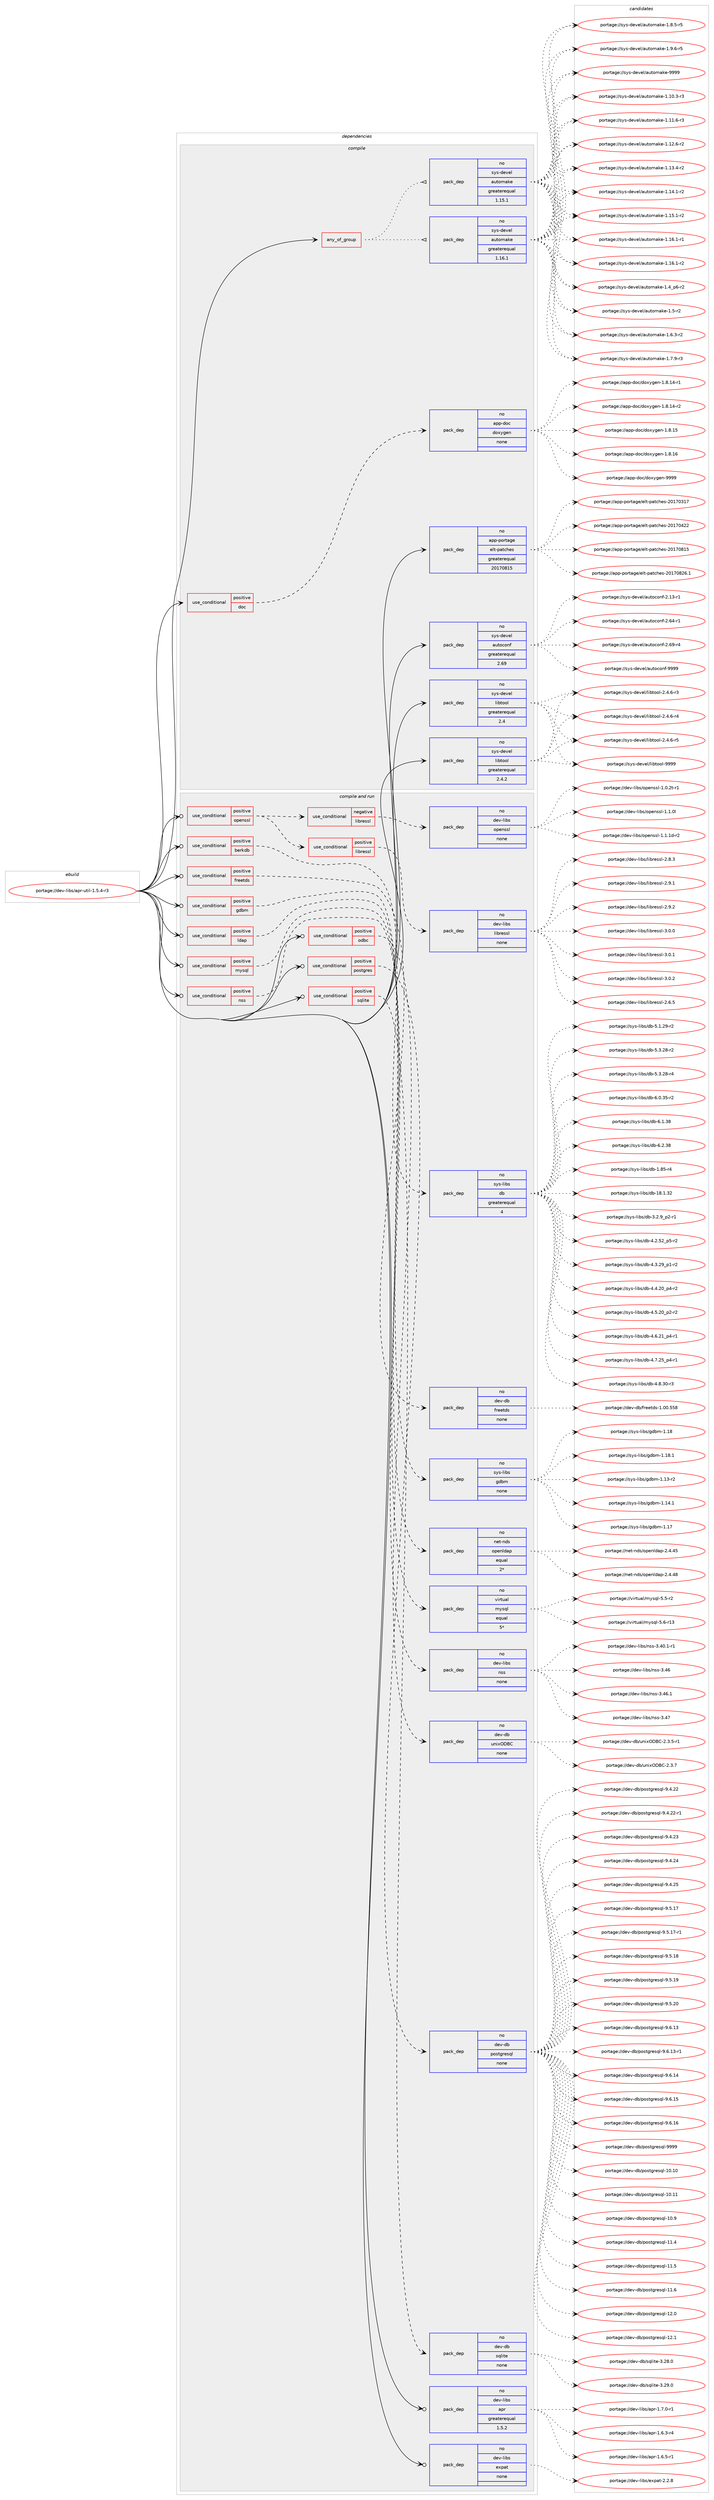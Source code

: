 digraph prolog {

# *************
# Graph options
# *************

newrank=true;
concentrate=true;
compound=true;
graph [rankdir=LR,fontname=Helvetica,fontsize=10,ranksep=1.5];#, ranksep=2.5, nodesep=0.2];
edge  [arrowhead=vee];
node  [fontname=Helvetica,fontsize=10];

# **********
# The ebuild
# **********

subgraph cluster_leftcol {
color=gray;
rank=same;
label=<<i>ebuild</i>>;
id [label="portage://dev-libs/apr-util-1.5.4-r3", color=red, width=4, href="../dev-libs/apr-util-1.5.4-r3.svg"];
}

# ****************
# The dependencies
# ****************

subgraph cluster_midcol {
color=gray;
label=<<i>dependencies</i>>;
subgraph cluster_compile {
fillcolor="#eeeeee";
style=filled;
label=<<i>compile</i>>;
subgraph any2836 {
dependency97731 [label=<<TABLE BORDER="0" CELLBORDER="1" CELLSPACING="0" CELLPADDING="4"><TR><TD CELLPADDING="10">any_of_group</TD></TR></TABLE>>, shape=none, color=red];subgraph pack74464 {
dependency97732 [label=<<TABLE BORDER="0" CELLBORDER="1" CELLSPACING="0" CELLPADDING="4" WIDTH="220"><TR><TD ROWSPAN="6" CELLPADDING="30">pack_dep</TD></TR><TR><TD WIDTH="110">no</TD></TR><TR><TD>sys-devel</TD></TR><TR><TD>automake</TD></TR><TR><TD>greaterequal</TD></TR><TR><TD>1.16.1</TD></TR></TABLE>>, shape=none, color=blue];
}
dependency97731:e -> dependency97732:w [weight=20,style="dotted",arrowhead="oinv"];
subgraph pack74465 {
dependency97733 [label=<<TABLE BORDER="0" CELLBORDER="1" CELLSPACING="0" CELLPADDING="4" WIDTH="220"><TR><TD ROWSPAN="6" CELLPADDING="30">pack_dep</TD></TR><TR><TD WIDTH="110">no</TD></TR><TR><TD>sys-devel</TD></TR><TR><TD>automake</TD></TR><TR><TD>greaterequal</TD></TR><TR><TD>1.15.1</TD></TR></TABLE>>, shape=none, color=blue];
}
dependency97731:e -> dependency97733:w [weight=20,style="dotted",arrowhead="oinv"];
}
id:e -> dependency97731:w [weight=20,style="solid",arrowhead="vee"];
subgraph cond20372 {
dependency97734 [label=<<TABLE BORDER="0" CELLBORDER="1" CELLSPACING="0" CELLPADDING="4"><TR><TD ROWSPAN="3" CELLPADDING="10">use_conditional</TD></TR><TR><TD>positive</TD></TR><TR><TD>doc</TD></TR></TABLE>>, shape=none, color=red];
subgraph pack74466 {
dependency97735 [label=<<TABLE BORDER="0" CELLBORDER="1" CELLSPACING="0" CELLPADDING="4" WIDTH="220"><TR><TD ROWSPAN="6" CELLPADDING="30">pack_dep</TD></TR><TR><TD WIDTH="110">no</TD></TR><TR><TD>app-doc</TD></TR><TR><TD>doxygen</TD></TR><TR><TD>none</TD></TR><TR><TD></TD></TR></TABLE>>, shape=none, color=blue];
}
dependency97734:e -> dependency97735:w [weight=20,style="dashed",arrowhead="vee"];
}
id:e -> dependency97734:w [weight=20,style="solid",arrowhead="vee"];
subgraph pack74467 {
dependency97736 [label=<<TABLE BORDER="0" CELLBORDER="1" CELLSPACING="0" CELLPADDING="4" WIDTH="220"><TR><TD ROWSPAN="6" CELLPADDING="30">pack_dep</TD></TR><TR><TD WIDTH="110">no</TD></TR><TR><TD>app-portage</TD></TR><TR><TD>elt-patches</TD></TR><TR><TD>greaterequal</TD></TR><TR><TD>20170815</TD></TR></TABLE>>, shape=none, color=blue];
}
id:e -> dependency97736:w [weight=20,style="solid",arrowhead="vee"];
subgraph pack74468 {
dependency97737 [label=<<TABLE BORDER="0" CELLBORDER="1" CELLSPACING="0" CELLPADDING="4" WIDTH="220"><TR><TD ROWSPAN="6" CELLPADDING="30">pack_dep</TD></TR><TR><TD WIDTH="110">no</TD></TR><TR><TD>sys-devel</TD></TR><TR><TD>autoconf</TD></TR><TR><TD>greaterequal</TD></TR><TR><TD>2.69</TD></TR></TABLE>>, shape=none, color=blue];
}
id:e -> dependency97737:w [weight=20,style="solid",arrowhead="vee"];
subgraph pack74469 {
dependency97738 [label=<<TABLE BORDER="0" CELLBORDER="1" CELLSPACING="0" CELLPADDING="4" WIDTH="220"><TR><TD ROWSPAN="6" CELLPADDING="30">pack_dep</TD></TR><TR><TD WIDTH="110">no</TD></TR><TR><TD>sys-devel</TD></TR><TR><TD>libtool</TD></TR><TR><TD>greaterequal</TD></TR><TR><TD>2.4</TD></TR></TABLE>>, shape=none, color=blue];
}
id:e -> dependency97738:w [weight=20,style="solid",arrowhead="vee"];
subgraph pack74470 {
dependency97739 [label=<<TABLE BORDER="0" CELLBORDER="1" CELLSPACING="0" CELLPADDING="4" WIDTH="220"><TR><TD ROWSPAN="6" CELLPADDING="30">pack_dep</TD></TR><TR><TD WIDTH="110">no</TD></TR><TR><TD>sys-devel</TD></TR><TR><TD>libtool</TD></TR><TR><TD>greaterequal</TD></TR><TR><TD>2.4.2</TD></TR></TABLE>>, shape=none, color=blue];
}
id:e -> dependency97739:w [weight=20,style="solid",arrowhead="vee"];
}
subgraph cluster_compileandrun {
fillcolor="#eeeeee";
style=filled;
label=<<i>compile and run</i>>;
subgraph cond20373 {
dependency97740 [label=<<TABLE BORDER="0" CELLBORDER="1" CELLSPACING="0" CELLPADDING="4"><TR><TD ROWSPAN="3" CELLPADDING="10">use_conditional</TD></TR><TR><TD>positive</TD></TR><TR><TD>berkdb</TD></TR></TABLE>>, shape=none, color=red];
subgraph pack74471 {
dependency97741 [label=<<TABLE BORDER="0" CELLBORDER="1" CELLSPACING="0" CELLPADDING="4" WIDTH="220"><TR><TD ROWSPAN="6" CELLPADDING="30">pack_dep</TD></TR><TR><TD WIDTH="110">no</TD></TR><TR><TD>sys-libs</TD></TR><TR><TD>db</TD></TR><TR><TD>greaterequal</TD></TR><TR><TD>4</TD></TR></TABLE>>, shape=none, color=blue];
}
dependency97740:e -> dependency97741:w [weight=20,style="dashed",arrowhead="vee"];
}
id:e -> dependency97740:w [weight=20,style="solid",arrowhead="odotvee"];
subgraph cond20374 {
dependency97742 [label=<<TABLE BORDER="0" CELLBORDER="1" CELLSPACING="0" CELLPADDING="4"><TR><TD ROWSPAN="3" CELLPADDING="10">use_conditional</TD></TR><TR><TD>positive</TD></TR><TR><TD>freetds</TD></TR></TABLE>>, shape=none, color=red];
subgraph pack74472 {
dependency97743 [label=<<TABLE BORDER="0" CELLBORDER="1" CELLSPACING="0" CELLPADDING="4" WIDTH="220"><TR><TD ROWSPAN="6" CELLPADDING="30">pack_dep</TD></TR><TR><TD WIDTH="110">no</TD></TR><TR><TD>dev-db</TD></TR><TR><TD>freetds</TD></TR><TR><TD>none</TD></TR><TR><TD></TD></TR></TABLE>>, shape=none, color=blue];
}
dependency97742:e -> dependency97743:w [weight=20,style="dashed",arrowhead="vee"];
}
id:e -> dependency97742:w [weight=20,style="solid",arrowhead="odotvee"];
subgraph cond20375 {
dependency97744 [label=<<TABLE BORDER="0" CELLBORDER="1" CELLSPACING="0" CELLPADDING="4"><TR><TD ROWSPAN="3" CELLPADDING="10">use_conditional</TD></TR><TR><TD>positive</TD></TR><TR><TD>gdbm</TD></TR></TABLE>>, shape=none, color=red];
subgraph pack74473 {
dependency97745 [label=<<TABLE BORDER="0" CELLBORDER="1" CELLSPACING="0" CELLPADDING="4" WIDTH="220"><TR><TD ROWSPAN="6" CELLPADDING="30">pack_dep</TD></TR><TR><TD WIDTH="110">no</TD></TR><TR><TD>sys-libs</TD></TR><TR><TD>gdbm</TD></TR><TR><TD>none</TD></TR><TR><TD></TD></TR></TABLE>>, shape=none, color=blue];
}
dependency97744:e -> dependency97745:w [weight=20,style="dashed",arrowhead="vee"];
}
id:e -> dependency97744:w [weight=20,style="solid",arrowhead="odotvee"];
subgraph cond20376 {
dependency97746 [label=<<TABLE BORDER="0" CELLBORDER="1" CELLSPACING="0" CELLPADDING="4"><TR><TD ROWSPAN="3" CELLPADDING="10">use_conditional</TD></TR><TR><TD>positive</TD></TR><TR><TD>ldap</TD></TR></TABLE>>, shape=none, color=red];
subgraph pack74474 {
dependency97747 [label=<<TABLE BORDER="0" CELLBORDER="1" CELLSPACING="0" CELLPADDING="4" WIDTH="220"><TR><TD ROWSPAN="6" CELLPADDING="30">pack_dep</TD></TR><TR><TD WIDTH="110">no</TD></TR><TR><TD>net-nds</TD></TR><TR><TD>openldap</TD></TR><TR><TD>equal</TD></TR><TR><TD>2*</TD></TR></TABLE>>, shape=none, color=blue];
}
dependency97746:e -> dependency97747:w [weight=20,style="dashed",arrowhead="vee"];
}
id:e -> dependency97746:w [weight=20,style="solid",arrowhead="odotvee"];
subgraph cond20377 {
dependency97748 [label=<<TABLE BORDER="0" CELLBORDER="1" CELLSPACING="0" CELLPADDING="4"><TR><TD ROWSPAN="3" CELLPADDING="10">use_conditional</TD></TR><TR><TD>positive</TD></TR><TR><TD>mysql</TD></TR></TABLE>>, shape=none, color=red];
subgraph pack74475 {
dependency97749 [label=<<TABLE BORDER="0" CELLBORDER="1" CELLSPACING="0" CELLPADDING="4" WIDTH="220"><TR><TD ROWSPAN="6" CELLPADDING="30">pack_dep</TD></TR><TR><TD WIDTH="110">no</TD></TR><TR><TD>virtual</TD></TR><TR><TD>mysql</TD></TR><TR><TD>equal</TD></TR><TR><TD>5*</TD></TR></TABLE>>, shape=none, color=blue];
}
dependency97748:e -> dependency97749:w [weight=20,style="dashed",arrowhead="vee"];
}
id:e -> dependency97748:w [weight=20,style="solid",arrowhead="odotvee"];
subgraph cond20378 {
dependency97750 [label=<<TABLE BORDER="0" CELLBORDER="1" CELLSPACING="0" CELLPADDING="4"><TR><TD ROWSPAN="3" CELLPADDING="10">use_conditional</TD></TR><TR><TD>positive</TD></TR><TR><TD>nss</TD></TR></TABLE>>, shape=none, color=red];
subgraph pack74476 {
dependency97751 [label=<<TABLE BORDER="0" CELLBORDER="1" CELLSPACING="0" CELLPADDING="4" WIDTH="220"><TR><TD ROWSPAN="6" CELLPADDING="30">pack_dep</TD></TR><TR><TD WIDTH="110">no</TD></TR><TR><TD>dev-libs</TD></TR><TR><TD>nss</TD></TR><TR><TD>none</TD></TR><TR><TD></TD></TR></TABLE>>, shape=none, color=blue];
}
dependency97750:e -> dependency97751:w [weight=20,style="dashed",arrowhead="vee"];
}
id:e -> dependency97750:w [weight=20,style="solid",arrowhead="odotvee"];
subgraph cond20379 {
dependency97752 [label=<<TABLE BORDER="0" CELLBORDER="1" CELLSPACING="0" CELLPADDING="4"><TR><TD ROWSPAN="3" CELLPADDING="10">use_conditional</TD></TR><TR><TD>positive</TD></TR><TR><TD>odbc</TD></TR></TABLE>>, shape=none, color=red];
subgraph pack74477 {
dependency97753 [label=<<TABLE BORDER="0" CELLBORDER="1" CELLSPACING="0" CELLPADDING="4" WIDTH="220"><TR><TD ROWSPAN="6" CELLPADDING="30">pack_dep</TD></TR><TR><TD WIDTH="110">no</TD></TR><TR><TD>dev-db</TD></TR><TR><TD>unixODBC</TD></TR><TR><TD>none</TD></TR><TR><TD></TD></TR></TABLE>>, shape=none, color=blue];
}
dependency97752:e -> dependency97753:w [weight=20,style="dashed",arrowhead="vee"];
}
id:e -> dependency97752:w [weight=20,style="solid",arrowhead="odotvee"];
subgraph cond20380 {
dependency97754 [label=<<TABLE BORDER="0" CELLBORDER="1" CELLSPACING="0" CELLPADDING="4"><TR><TD ROWSPAN="3" CELLPADDING="10">use_conditional</TD></TR><TR><TD>positive</TD></TR><TR><TD>openssl</TD></TR></TABLE>>, shape=none, color=red];
subgraph cond20381 {
dependency97755 [label=<<TABLE BORDER="0" CELLBORDER="1" CELLSPACING="0" CELLPADDING="4"><TR><TD ROWSPAN="3" CELLPADDING="10">use_conditional</TD></TR><TR><TD>negative</TD></TR><TR><TD>libressl</TD></TR></TABLE>>, shape=none, color=red];
subgraph pack74478 {
dependency97756 [label=<<TABLE BORDER="0" CELLBORDER="1" CELLSPACING="0" CELLPADDING="4" WIDTH="220"><TR><TD ROWSPAN="6" CELLPADDING="30">pack_dep</TD></TR><TR><TD WIDTH="110">no</TD></TR><TR><TD>dev-libs</TD></TR><TR><TD>openssl</TD></TR><TR><TD>none</TD></TR><TR><TD></TD></TR></TABLE>>, shape=none, color=blue];
}
dependency97755:e -> dependency97756:w [weight=20,style="dashed",arrowhead="vee"];
}
dependency97754:e -> dependency97755:w [weight=20,style="dashed",arrowhead="vee"];
subgraph cond20382 {
dependency97757 [label=<<TABLE BORDER="0" CELLBORDER="1" CELLSPACING="0" CELLPADDING="4"><TR><TD ROWSPAN="3" CELLPADDING="10">use_conditional</TD></TR><TR><TD>positive</TD></TR><TR><TD>libressl</TD></TR></TABLE>>, shape=none, color=red];
subgraph pack74479 {
dependency97758 [label=<<TABLE BORDER="0" CELLBORDER="1" CELLSPACING="0" CELLPADDING="4" WIDTH="220"><TR><TD ROWSPAN="6" CELLPADDING="30">pack_dep</TD></TR><TR><TD WIDTH="110">no</TD></TR><TR><TD>dev-libs</TD></TR><TR><TD>libressl</TD></TR><TR><TD>none</TD></TR><TR><TD></TD></TR></TABLE>>, shape=none, color=blue];
}
dependency97757:e -> dependency97758:w [weight=20,style="dashed",arrowhead="vee"];
}
dependency97754:e -> dependency97757:w [weight=20,style="dashed",arrowhead="vee"];
}
id:e -> dependency97754:w [weight=20,style="solid",arrowhead="odotvee"];
subgraph cond20383 {
dependency97759 [label=<<TABLE BORDER="0" CELLBORDER="1" CELLSPACING="0" CELLPADDING="4"><TR><TD ROWSPAN="3" CELLPADDING="10">use_conditional</TD></TR><TR><TD>positive</TD></TR><TR><TD>postgres</TD></TR></TABLE>>, shape=none, color=red];
subgraph pack74480 {
dependency97760 [label=<<TABLE BORDER="0" CELLBORDER="1" CELLSPACING="0" CELLPADDING="4" WIDTH="220"><TR><TD ROWSPAN="6" CELLPADDING="30">pack_dep</TD></TR><TR><TD WIDTH="110">no</TD></TR><TR><TD>dev-db</TD></TR><TR><TD>postgresql</TD></TR><TR><TD>none</TD></TR><TR><TD></TD></TR></TABLE>>, shape=none, color=blue];
}
dependency97759:e -> dependency97760:w [weight=20,style="dashed",arrowhead="vee"];
}
id:e -> dependency97759:w [weight=20,style="solid",arrowhead="odotvee"];
subgraph cond20384 {
dependency97761 [label=<<TABLE BORDER="0" CELLBORDER="1" CELLSPACING="0" CELLPADDING="4"><TR><TD ROWSPAN="3" CELLPADDING="10">use_conditional</TD></TR><TR><TD>positive</TD></TR><TR><TD>sqlite</TD></TR></TABLE>>, shape=none, color=red];
subgraph pack74481 {
dependency97762 [label=<<TABLE BORDER="0" CELLBORDER="1" CELLSPACING="0" CELLPADDING="4" WIDTH="220"><TR><TD ROWSPAN="6" CELLPADDING="30">pack_dep</TD></TR><TR><TD WIDTH="110">no</TD></TR><TR><TD>dev-db</TD></TR><TR><TD>sqlite</TD></TR><TR><TD>none</TD></TR><TR><TD></TD></TR></TABLE>>, shape=none, color=blue];
}
dependency97761:e -> dependency97762:w [weight=20,style="dashed",arrowhead="vee"];
}
id:e -> dependency97761:w [weight=20,style="solid",arrowhead="odotvee"];
subgraph pack74482 {
dependency97763 [label=<<TABLE BORDER="0" CELLBORDER="1" CELLSPACING="0" CELLPADDING="4" WIDTH="220"><TR><TD ROWSPAN="6" CELLPADDING="30">pack_dep</TD></TR><TR><TD WIDTH="110">no</TD></TR><TR><TD>dev-libs</TD></TR><TR><TD>apr</TD></TR><TR><TD>greaterequal</TD></TR><TR><TD>1.5.2</TD></TR></TABLE>>, shape=none, color=blue];
}
id:e -> dependency97763:w [weight=20,style="solid",arrowhead="odotvee"];
subgraph pack74483 {
dependency97764 [label=<<TABLE BORDER="0" CELLBORDER="1" CELLSPACING="0" CELLPADDING="4" WIDTH="220"><TR><TD ROWSPAN="6" CELLPADDING="30">pack_dep</TD></TR><TR><TD WIDTH="110">no</TD></TR><TR><TD>dev-libs</TD></TR><TR><TD>expat</TD></TR><TR><TD>none</TD></TR><TR><TD></TD></TR></TABLE>>, shape=none, color=blue];
}
id:e -> dependency97764:w [weight=20,style="solid",arrowhead="odotvee"];
}
subgraph cluster_run {
fillcolor="#eeeeee";
style=filled;
label=<<i>run</i>>;
}
}

# **************
# The candidates
# **************

subgraph cluster_choices {
rank=same;
color=gray;
label=<<i>candidates</i>>;

subgraph choice74464 {
color=black;
nodesep=1;
choiceportage11512111545100101118101108479711711611110997107101454946494846514511451 [label="portage://sys-devel/automake-1.10.3-r3", color=red, width=4,href="../sys-devel/automake-1.10.3-r3.svg"];
choiceportage11512111545100101118101108479711711611110997107101454946494946544511451 [label="portage://sys-devel/automake-1.11.6-r3", color=red, width=4,href="../sys-devel/automake-1.11.6-r3.svg"];
choiceportage11512111545100101118101108479711711611110997107101454946495046544511450 [label="portage://sys-devel/automake-1.12.6-r2", color=red, width=4,href="../sys-devel/automake-1.12.6-r2.svg"];
choiceportage11512111545100101118101108479711711611110997107101454946495146524511450 [label="portage://sys-devel/automake-1.13.4-r2", color=red, width=4,href="../sys-devel/automake-1.13.4-r2.svg"];
choiceportage11512111545100101118101108479711711611110997107101454946495246494511450 [label="portage://sys-devel/automake-1.14.1-r2", color=red, width=4,href="../sys-devel/automake-1.14.1-r2.svg"];
choiceportage11512111545100101118101108479711711611110997107101454946495346494511450 [label="portage://sys-devel/automake-1.15.1-r2", color=red, width=4,href="../sys-devel/automake-1.15.1-r2.svg"];
choiceportage11512111545100101118101108479711711611110997107101454946495446494511449 [label="portage://sys-devel/automake-1.16.1-r1", color=red, width=4,href="../sys-devel/automake-1.16.1-r1.svg"];
choiceportage11512111545100101118101108479711711611110997107101454946495446494511450 [label="portage://sys-devel/automake-1.16.1-r2", color=red, width=4,href="../sys-devel/automake-1.16.1-r2.svg"];
choiceportage115121115451001011181011084797117116111109971071014549465295112544511450 [label="portage://sys-devel/automake-1.4_p6-r2", color=red, width=4,href="../sys-devel/automake-1.4_p6-r2.svg"];
choiceportage11512111545100101118101108479711711611110997107101454946534511450 [label="portage://sys-devel/automake-1.5-r2", color=red, width=4,href="../sys-devel/automake-1.5-r2.svg"];
choiceportage115121115451001011181011084797117116111109971071014549465446514511450 [label="portage://sys-devel/automake-1.6.3-r2", color=red, width=4,href="../sys-devel/automake-1.6.3-r2.svg"];
choiceportage115121115451001011181011084797117116111109971071014549465546574511451 [label="portage://sys-devel/automake-1.7.9-r3", color=red, width=4,href="../sys-devel/automake-1.7.9-r3.svg"];
choiceportage115121115451001011181011084797117116111109971071014549465646534511453 [label="portage://sys-devel/automake-1.8.5-r5", color=red, width=4,href="../sys-devel/automake-1.8.5-r5.svg"];
choiceportage115121115451001011181011084797117116111109971071014549465746544511453 [label="portage://sys-devel/automake-1.9.6-r5", color=red, width=4,href="../sys-devel/automake-1.9.6-r5.svg"];
choiceportage115121115451001011181011084797117116111109971071014557575757 [label="portage://sys-devel/automake-9999", color=red, width=4,href="../sys-devel/automake-9999.svg"];
dependency97732:e -> choiceportage11512111545100101118101108479711711611110997107101454946494846514511451:w [style=dotted,weight="100"];
dependency97732:e -> choiceportage11512111545100101118101108479711711611110997107101454946494946544511451:w [style=dotted,weight="100"];
dependency97732:e -> choiceportage11512111545100101118101108479711711611110997107101454946495046544511450:w [style=dotted,weight="100"];
dependency97732:e -> choiceportage11512111545100101118101108479711711611110997107101454946495146524511450:w [style=dotted,weight="100"];
dependency97732:e -> choiceportage11512111545100101118101108479711711611110997107101454946495246494511450:w [style=dotted,weight="100"];
dependency97732:e -> choiceportage11512111545100101118101108479711711611110997107101454946495346494511450:w [style=dotted,weight="100"];
dependency97732:e -> choiceportage11512111545100101118101108479711711611110997107101454946495446494511449:w [style=dotted,weight="100"];
dependency97732:e -> choiceportage11512111545100101118101108479711711611110997107101454946495446494511450:w [style=dotted,weight="100"];
dependency97732:e -> choiceportage115121115451001011181011084797117116111109971071014549465295112544511450:w [style=dotted,weight="100"];
dependency97732:e -> choiceportage11512111545100101118101108479711711611110997107101454946534511450:w [style=dotted,weight="100"];
dependency97732:e -> choiceportage115121115451001011181011084797117116111109971071014549465446514511450:w [style=dotted,weight="100"];
dependency97732:e -> choiceportage115121115451001011181011084797117116111109971071014549465546574511451:w [style=dotted,weight="100"];
dependency97732:e -> choiceportage115121115451001011181011084797117116111109971071014549465646534511453:w [style=dotted,weight="100"];
dependency97732:e -> choiceportage115121115451001011181011084797117116111109971071014549465746544511453:w [style=dotted,weight="100"];
dependency97732:e -> choiceportage115121115451001011181011084797117116111109971071014557575757:w [style=dotted,weight="100"];
}
subgraph choice74465 {
color=black;
nodesep=1;
choiceportage11512111545100101118101108479711711611110997107101454946494846514511451 [label="portage://sys-devel/automake-1.10.3-r3", color=red, width=4,href="../sys-devel/automake-1.10.3-r3.svg"];
choiceportage11512111545100101118101108479711711611110997107101454946494946544511451 [label="portage://sys-devel/automake-1.11.6-r3", color=red, width=4,href="../sys-devel/automake-1.11.6-r3.svg"];
choiceportage11512111545100101118101108479711711611110997107101454946495046544511450 [label="portage://sys-devel/automake-1.12.6-r2", color=red, width=4,href="../sys-devel/automake-1.12.6-r2.svg"];
choiceportage11512111545100101118101108479711711611110997107101454946495146524511450 [label="portage://sys-devel/automake-1.13.4-r2", color=red, width=4,href="../sys-devel/automake-1.13.4-r2.svg"];
choiceportage11512111545100101118101108479711711611110997107101454946495246494511450 [label="portage://sys-devel/automake-1.14.1-r2", color=red, width=4,href="../sys-devel/automake-1.14.1-r2.svg"];
choiceportage11512111545100101118101108479711711611110997107101454946495346494511450 [label="portage://sys-devel/automake-1.15.1-r2", color=red, width=4,href="../sys-devel/automake-1.15.1-r2.svg"];
choiceportage11512111545100101118101108479711711611110997107101454946495446494511449 [label="portage://sys-devel/automake-1.16.1-r1", color=red, width=4,href="../sys-devel/automake-1.16.1-r1.svg"];
choiceportage11512111545100101118101108479711711611110997107101454946495446494511450 [label="portage://sys-devel/automake-1.16.1-r2", color=red, width=4,href="../sys-devel/automake-1.16.1-r2.svg"];
choiceportage115121115451001011181011084797117116111109971071014549465295112544511450 [label="portage://sys-devel/automake-1.4_p6-r2", color=red, width=4,href="../sys-devel/automake-1.4_p6-r2.svg"];
choiceportage11512111545100101118101108479711711611110997107101454946534511450 [label="portage://sys-devel/automake-1.5-r2", color=red, width=4,href="../sys-devel/automake-1.5-r2.svg"];
choiceportage115121115451001011181011084797117116111109971071014549465446514511450 [label="portage://sys-devel/automake-1.6.3-r2", color=red, width=4,href="../sys-devel/automake-1.6.3-r2.svg"];
choiceportage115121115451001011181011084797117116111109971071014549465546574511451 [label="portage://sys-devel/automake-1.7.9-r3", color=red, width=4,href="../sys-devel/automake-1.7.9-r3.svg"];
choiceportage115121115451001011181011084797117116111109971071014549465646534511453 [label="portage://sys-devel/automake-1.8.5-r5", color=red, width=4,href="../sys-devel/automake-1.8.5-r5.svg"];
choiceportage115121115451001011181011084797117116111109971071014549465746544511453 [label="portage://sys-devel/automake-1.9.6-r5", color=red, width=4,href="../sys-devel/automake-1.9.6-r5.svg"];
choiceportage115121115451001011181011084797117116111109971071014557575757 [label="portage://sys-devel/automake-9999", color=red, width=4,href="../sys-devel/automake-9999.svg"];
dependency97733:e -> choiceportage11512111545100101118101108479711711611110997107101454946494846514511451:w [style=dotted,weight="100"];
dependency97733:e -> choiceportage11512111545100101118101108479711711611110997107101454946494946544511451:w [style=dotted,weight="100"];
dependency97733:e -> choiceportage11512111545100101118101108479711711611110997107101454946495046544511450:w [style=dotted,weight="100"];
dependency97733:e -> choiceportage11512111545100101118101108479711711611110997107101454946495146524511450:w [style=dotted,weight="100"];
dependency97733:e -> choiceportage11512111545100101118101108479711711611110997107101454946495246494511450:w [style=dotted,weight="100"];
dependency97733:e -> choiceportage11512111545100101118101108479711711611110997107101454946495346494511450:w [style=dotted,weight="100"];
dependency97733:e -> choiceportage11512111545100101118101108479711711611110997107101454946495446494511449:w [style=dotted,weight="100"];
dependency97733:e -> choiceportage11512111545100101118101108479711711611110997107101454946495446494511450:w [style=dotted,weight="100"];
dependency97733:e -> choiceportage115121115451001011181011084797117116111109971071014549465295112544511450:w [style=dotted,weight="100"];
dependency97733:e -> choiceportage11512111545100101118101108479711711611110997107101454946534511450:w [style=dotted,weight="100"];
dependency97733:e -> choiceportage115121115451001011181011084797117116111109971071014549465446514511450:w [style=dotted,weight="100"];
dependency97733:e -> choiceportage115121115451001011181011084797117116111109971071014549465546574511451:w [style=dotted,weight="100"];
dependency97733:e -> choiceportage115121115451001011181011084797117116111109971071014549465646534511453:w [style=dotted,weight="100"];
dependency97733:e -> choiceportage115121115451001011181011084797117116111109971071014549465746544511453:w [style=dotted,weight="100"];
dependency97733:e -> choiceportage115121115451001011181011084797117116111109971071014557575757:w [style=dotted,weight="100"];
}
subgraph choice74466 {
color=black;
nodesep=1;
choiceportage97112112451001119947100111120121103101110454946564649524511449 [label="portage://app-doc/doxygen-1.8.14-r1", color=red, width=4,href="../app-doc/doxygen-1.8.14-r1.svg"];
choiceportage97112112451001119947100111120121103101110454946564649524511450 [label="portage://app-doc/doxygen-1.8.14-r2", color=red, width=4,href="../app-doc/doxygen-1.8.14-r2.svg"];
choiceportage9711211245100111994710011112012110310111045494656464953 [label="portage://app-doc/doxygen-1.8.15", color=red, width=4,href="../app-doc/doxygen-1.8.15.svg"];
choiceportage9711211245100111994710011112012110310111045494656464954 [label="portage://app-doc/doxygen-1.8.16", color=red, width=4,href="../app-doc/doxygen-1.8.16.svg"];
choiceportage971121124510011199471001111201211031011104557575757 [label="portage://app-doc/doxygen-9999", color=red, width=4,href="../app-doc/doxygen-9999.svg"];
dependency97735:e -> choiceportage97112112451001119947100111120121103101110454946564649524511449:w [style=dotted,weight="100"];
dependency97735:e -> choiceportage97112112451001119947100111120121103101110454946564649524511450:w [style=dotted,weight="100"];
dependency97735:e -> choiceportage9711211245100111994710011112012110310111045494656464953:w [style=dotted,weight="100"];
dependency97735:e -> choiceportage9711211245100111994710011112012110310111045494656464954:w [style=dotted,weight="100"];
dependency97735:e -> choiceportage971121124510011199471001111201211031011104557575757:w [style=dotted,weight="100"];
}
subgraph choice74467 {
color=black;
nodesep=1;
choiceportage97112112451121111141169710310147101108116451129711699104101115455048495548514955 [label="portage://app-portage/elt-patches-20170317", color=red, width=4,href="../app-portage/elt-patches-20170317.svg"];
choiceportage97112112451121111141169710310147101108116451129711699104101115455048495548525050 [label="portage://app-portage/elt-patches-20170422", color=red, width=4,href="../app-portage/elt-patches-20170422.svg"];
choiceportage97112112451121111141169710310147101108116451129711699104101115455048495548564953 [label="portage://app-portage/elt-patches-20170815", color=red, width=4,href="../app-portage/elt-patches-20170815.svg"];
choiceportage971121124511211111411697103101471011081164511297116991041011154550484955485650544649 [label="portage://app-portage/elt-patches-20170826.1", color=red, width=4,href="../app-portage/elt-patches-20170826.1.svg"];
dependency97736:e -> choiceportage97112112451121111141169710310147101108116451129711699104101115455048495548514955:w [style=dotted,weight="100"];
dependency97736:e -> choiceportage97112112451121111141169710310147101108116451129711699104101115455048495548525050:w [style=dotted,weight="100"];
dependency97736:e -> choiceportage97112112451121111141169710310147101108116451129711699104101115455048495548564953:w [style=dotted,weight="100"];
dependency97736:e -> choiceportage971121124511211111411697103101471011081164511297116991041011154550484955485650544649:w [style=dotted,weight="100"];
}
subgraph choice74468 {
color=black;
nodesep=1;
choiceportage1151211154510010111810110847971171161119911111010245504649514511449 [label="portage://sys-devel/autoconf-2.13-r1", color=red, width=4,href="../sys-devel/autoconf-2.13-r1.svg"];
choiceportage1151211154510010111810110847971171161119911111010245504654524511449 [label="portage://sys-devel/autoconf-2.64-r1", color=red, width=4,href="../sys-devel/autoconf-2.64-r1.svg"];
choiceportage1151211154510010111810110847971171161119911111010245504654574511452 [label="portage://sys-devel/autoconf-2.69-r4", color=red, width=4,href="../sys-devel/autoconf-2.69-r4.svg"];
choiceportage115121115451001011181011084797117116111991111101024557575757 [label="portage://sys-devel/autoconf-9999", color=red, width=4,href="../sys-devel/autoconf-9999.svg"];
dependency97737:e -> choiceportage1151211154510010111810110847971171161119911111010245504649514511449:w [style=dotted,weight="100"];
dependency97737:e -> choiceportage1151211154510010111810110847971171161119911111010245504654524511449:w [style=dotted,weight="100"];
dependency97737:e -> choiceportage1151211154510010111810110847971171161119911111010245504654574511452:w [style=dotted,weight="100"];
dependency97737:e -> choiceportage115121115451001011181011084797117116111991111101024557575757:w [style=dotted,weight="100"];
}
subgraph choice74469 {
color=black;
nodesep=1;
choiceportage1151211154510010111810110847108105981161111111084550465246544511451 [label="portage://sys-devel/libtool-2.4.6-r3", color=red, width=4,href="../sys-devel/libtool-2.4.6-r3.svg"];
choiceportage1151211154510010111810110847108105981161111111084550465246544511452 [label="portage://sys-devel/libtool-2.4.6-r4", color=red, width=4,href="../sys-devel/libtool-2.4.6-r4.svg"];
choiceportage1151211154510010111810110847108105981161111111084550465246544511453 [label="portage://sys-devel/libtool-2.4.6-r5", color=red, width=4,href="../sys-devel/libtool-2.4.6-r5.svg"];
choiceportage1151211154510010111810110847108105981161111111084557575757 [label="portage://sys-devel/libtool-9999", color=red, width=4,href="../sys-devel/libtool-9999.svg"];
dependency97738:e -> choiceportage1151211154510010111810110847108105981161111111084550465246544511451:w [style=dotted,weight="100"];
dependency97738:e -> choiceportage1151211154510010111810110847108105981161111111084550465246544511452:w [style=dotted,weight="100"];
dependency97738:e -> choiceportage1151211154510010111810110847108105981161111111084550465246544511453:w [style=dotted,weight="100"];
dependency97738:e -> choiceportage1151211154510010111810110847108105981161111111084557575757:w [style=dotted,weight="100"];
}
subgraph choice74470 {
color=black;
nodesep=1;
choiceportage1151211154510010111810110847108105981161111111084550465246544511451 [label="portage://sys-devel/libtool-2.4.6-r3", color=red, width=4,href="../sys-devel/libtool-2.4.6-r3.svg"];
choiceportage1151211154510010111810110847108105981161111111084550465246544511452 [label="portage://sys-devel/libtool-2.4.6-r4", color=red, width=4,href="../sys-devel/libtool-2.4.6-r4.svg"];
choiceportage1151211154510010111810110847108105981161111111084550465246544511453 [label="portage://sys-devel/libtool-2.4.6-r5", color=red, width=4,href="../sys-devel/libtool-2.4.6-r5.svg"];
choiceportage1151211154510010111810110847108105981161111111084557575757 [label="portage://sys-devel/libtool-9999", color=red, width=4,href="../sys-devel/libtool-9999.svg"];
dependency97739:e -> choiceportage1151211154510010111810110847108105981161111111084550465246544511451:w [style=dotted,weight="100"];
dependency97739:e -> choiceportage1151211154510010111810110847108105981161111111084550465246544511452:w [style=dotted,weight="100"];
dependency97739:e -> choiceportage1151211154510010111810110847108105981161111111084550465246544511453:w [style=dotted,weight="100"];
dependency97739:e -> choiceportage1151211154510010111810110847108105981161111111084557575757:w [style=dotted,weight="100"];
}
subgraph choice74471 {
color=black;
nodesep=1;
choiceportage1151211154510810598115471009845494656534511452 [label="portage://sys-libs/db-1.85-r4", color=red, width=4,href="../sys-libs/db-1.85-r4.svg"];
choiceportage115121115451081059811547100984549564649465150 [label="portage://sys-libs/db-18.1.32", color=red, width=4,href="../sys-libs/db-18.1.32.svg"];
choiceportage1151211154510810598115471009845514650465795112504511449 [label="portage://sys-libs/db-3.2.9_p2-r1", color=red, width=4,href="../sys-libs/db-3.2.9_p2-r1.svg"];
choiceportage115121115451081059811547100984552465046535095112534511450 [label="portage://sys-libs/db-4.2.52_p5-r2", color=red, width=4,href="../sys-libs/db-4.2.52_p5-r2.svg"];
choiceportage115121115451081059811547100984552465146505795112494511450 [label="portage://sys-libs/db-4.3.29_p1-r2", color=red, width=4,href="../sys-libs/db-4.3.29_p1-r2.svg"];
choiceportage115121115451081059811547100984552465246504895112524511450 [label="portage://sys-libs/db-4.4.20_p4-r2", color=red, width=4,href="../sys-libs/db-4.4.20_p4-r2.svg"];
choiceportage115121115451081059811547100984552465346504895112504511450 [label="portage://sys-libs/db-4.5.20_p2-r2", color=red, width=4,href="../sys-libs/db-4.5.20_p2-r2.svg"];
choiceportage115121115451081059811547100984552465446504995112524511449 [label="portage://sys-libs/db-4.6.21_p4-r1", color=red, width=4,href="../sys-libs/db-4.6.21_p4-r1.svg"];
choiceportage115121115451081059811547100984552465546505395112524511449 [label="portage://sys-libs/db-4.7.25_p4-r1", color=red, width=4,href="../sys-libs/db-4.7.25_p4-r1.svg"];
choiceportage11512111545108105981154710098455246564651484511451 [label="portage://sys-libs/db-4.8.30-r3", color=red, width=4,href="../sys-libs/db-4.8.30-r3.svg"];
choiceportage11512111545108105981154710098455346494650574511450 [label="portage://sys-libs/db-5.1.29-r2", color=red, width=4,href="../sys-libs/db-5.1.29-r2.svg"];
choiceportage11512111545108105981154710098455346514650564511450 [label="portage://sys-libs/db-5.3.28-r2", color=red, width=4,href="../sys-libs/db-5.3.28-r2.svg"];
choiceportage11512111545108105981154710098455346514650564511452 [label="portage://sys-libs/db-5.3.28-r4", color=red, width=4,href="../sys-libs/db-5.3.28-r4.svg"];
choiceportage11512111545108105981154710098455446484651534511450 [label="portage://sys-libs/db-6.0.35-r2", color=red, width=4,href="../sys-libs/db-6.0.35-r2.svg"];
choiceportage1151211154510810598115471009845544649465156 [label="portage://sys-libs/db-6.1.38", color=red, width=4,href="../sys-libs/db-6.1.38.svg"];
choiceportage1151211154510810598115471009845544650465156 [label="portage://sys-libs/db-6.2.38", color=red, width=4,href="../sys-libs/db-6.2.38.svg"];
dependency97741:e -> choiceportage1151211154510810598115471009845494656534511452:w [style=dotted,weight="100"];
dependency97741:e -> choiceportage115121115451081059811547100984549564649465150:w [style=dotted,weight="100"];
dependency97741:e -> choiceportage1151211154510810598115471009845514650465795112504511449:w [style=dotted,weight="100"];
dependency97741:e -> choiceportage115121115451081059811547100984552465046535095112534511450:w [style=dotted,weight="100"];
dependency97741:e -> choiceportage115121115451081059811547100984552465146505795112494511450:w [style=dotted,weight="100"];
dependency97741:e -> choiceportage115121115451081059811547100984552465246504895112524511450:w [style=dotted,weight="100"];
dependency97741:e -> choiceportage115121115451081059811547100984552465346504895112504511450:w [style=dotted,weight="100"];
dependency97741:e -> choiceportage115121115451081059811547100984552465446504995112524511449:w [style=dotted,weight="100"];
dependency97741:e -> choiceportage115121115451081059811547100984552465546505395112524511449:w [style=dotted,weight="100"];
dependency97741:e -> choiceportage11512111545108105981154710098455246564651484511451:w [style=dotted,weight="100"];
dependency97741:e -> choiceportage11512111545108105981154710098455346494650574511450:w [style=dotted,weight="100"];
dependency97741:e -> choiceportage11512111545108105981154710098455346514650564511450:w [style=dotted,weight="100"];
dependency97741:e -> choiceportage11512111545108105981154710098455346514650564511452:w [style=dotted,weight="100"];
dependency97741:e -> choiceportage11512111545108105981154710098455446484651534511450:w [style=dotted,weight="100"];
dependency97741:e -> choiceportage1151211154510810598115471009845544649465156:w [style=dotted,weight="100"];
dependency97741:e -> choiceportage1151211154510810598115471009845544650465156:w [style=dotted,weight="100"];
}
subgraph choice74472 {
color=black;
nodesep=1;
choiceportage100101118451009847102114101101116100115454946484846535356 [label="portage://dev-db/freetds-1.00.558", color=red, width=4,href="../dev-db/freetds-1.00.558.svg"];
dependency97743:e -> choiceportage100101118451009847102114101101116100115454946484846535356:w [style=dotted,weight="100"];
}
subgraph choice74473 {
color=black;
nodesep=1;
choiceportage1151211154510810598115471031009810945494649514511450 [label="portage://sys-libs/gdbm-1.13-r2", color=red, width=4,href="../sys-libs/gdbm-1.13-r2.svg"];
choiceportage1151211154510810598115471031009810945494649524649 [label="portage://sys-libs/gdbm-1.14.1", color=red, width=4,href="../sys-libs/gdbm-1.14.1.svg"];
choiceportage115121115451081059811547103100981094549464955 [label="portage://sys-libs/gdbm-1.17", color=red, width=4,href="../sys-libs/gdbm-1.17.svg"];
choiceportage115121115451081059811547103100981094549464956 [label="portage://sys-libs/gdbm-1.18", color=red, width=4,href="../sys-libs/gdbm-1.18.svg"];
choiceportage1151211154510810598115471031009810945494649564649 [label="portage://sys-libs/gdbm-1.18.1", color=red, width=4,href="../sys-libs/gdbm-1.18.1.svg"];
dependency97745:e -> choiceportage1151211154510810598115471031009810945494649514511450:w [style=dotted,weight="100"];
dependency97745:e -> choiceportage1151211154510810598115471031009810945494649524649:w [style=dotted,weight="100"];
dependency97745:e -> choiceportage115121115451081059811547103100981094549464955:w [style=dotted,weight="100"];
dependency97745:e -> choiceportage115121115451081059811547103100981094549464956:w [style=dotted,weight="100"];
dependency97745:e -> choiceportage1151211154510810598115471031009810945494649564649:w [style=dotted,weight="100"];
}
subgraph choice74474 {
color=black;
nodesep=1;
choiceportage11010111645110100115471111121011101081009711245504652465253 [label="portage://net-nds/openldap-2.4.45", color=red, width=4,href="../net-nds/openldap-2.4.45.svg"];
choiceportage11010111645110100115471111121011101081009711245504652465256 [label="portage://net-nds/openldap-2.4.48", color=red, width=4,href="../net-nds/openldap-2.4.48.svg"];
dependency97747:e -> choiceportage11010111645110100115471111121011101081009711245504652465253:w [style=dotted,weight="100"];
dependency97747:e -> choiceportage11010111645110100115471111121011101081009711245504652465256:w [style=dotted,weight="100"];
}
subgraph choice74475 {
color=black;
nodesep=1;
choiceportage1181051141161179710847109121115113108455346534511450 [label="portage://virtual/mysql-5.5-r2", color=red, width=4,href="../virtual/mysql-5.5-r2.svg"];
choiceportage118105114116117971084710912111511310845534654451144951 [label="portage://virtual/mysql-5.6-r13", color=red, width=4,href="../virtual/mysql-5.6-r13.svg"];
dependency97749:e -> choiceportage1181051141161179710847109121115113108455346534511450:w [style=dotted,weight="100"];
dependency97749:e -> choiceportage118105114116117971084710912111511310845534654451144951:w [style=dotted,weight="100"];
}
subgraph choice74476 {
color=black;
nodesep=1;
choiceportage100101118451081059811547110115115455146524846494511449 [label="portage://dev-libs/nss-3.40.1-r1", color=red, width=4,href="../dev-libs/nss-3.40.1-r1.svg"];
choiceportage1001011184510810598115471101151154551465254 [label="portage://dev-libs/nss-3.46", color=red, width=4,href="../dev-libs/nss-3.46.svg"];
choiceportage10010111845108105981154711011511545514652544649 [label="portage://dev-libs/nss-3.46.1", color=red, width=4,href="../dev-libs/nss-3.46.1.svg"];
choiceportage1001011184510810598115471101151154551465255 [label="portage://dev-libs/nss-3.47", color=red, width=4,href="../dev-libs/nss-3.47.svg"];
dependency97751:e -> choiceportage100101118451081059811547110115115455146524846494511449:w [style=dotted,weight="100"];
dependency97751:e -> choiceportage1001011184510810598115471101151154551465254:w [style=dotted,weight="100"];
dependency97751:e -> choiceportage10010111845108105981154711011511545514652544649:w [style=dotted,weight="100"];
dependency97751:e -> choiceportage1001011184510810598115471101151154551465255:w [style=dotted,weight="100"];
}
subgraph choice74477 {
color=black;
nodesep=1;
choiceportage100101118451009847117110105120796866674550465146534511449 [label="portage://dev-db/unixODBC-2.3.5-r1", color=red, width=4,href="../dev-db/unixODBC-2.3.5-r1.svg"];
choiceportage10010111845100984711711010512079686667455046514655 [label="portage://dev-db/unixODBC-2.3.7", color=red, width=4,href="../dev-db/unixODBC-2.3.7.svg"];
dependency97753:e -> choiceportage100101118451009847117110105120796866674550465146534511449:w [style=dotted,weight="100"];
dependency97753:e -> choiceportage10010111845100984711711010512079686667455046514655:w [style=dotted,weight="100"];
}
subgraph choice74478 {
color=black;
nodesep=1;
choiceportage1001011184510810598115471111121011101151151084549464846501164511449 [label="portage://dev-libs/openssl-1.0.2t-r1", color=red, width=4,href="../dev-libs/openssl-1.0.2t-r1.svg"];
choiceportage100101118451081059811547111112101110115115108454946494648108 [label="portage://dev-libs/openssl-1.1.0l", color=red, width=4,href="../dev-libs/openssl-1.1.0l.svg"];
choiceportage1001011184510810598115471111121011101151151084549464946491004511450 [label="portage://dev-libs/openssl-1.1.1d-r2", color=red, width=4,href="../dev-libs/openssl-1.1.1d-r2.svg"];
dependency97756:e -> choiceportage1001011184510810598115471111121011101151151084549464846501164511449:w [style=dotted,weight="100"];
dependency97756:e -> choiceportage100101118451081059811547111112101110115115108454946494648108:w [style=dotted,weight="100"];
dependency97756:e -> choiceportage1001011184510810598115471111121011101151151084549464946491004511450:w [style=dotted,weight="100"];
}
subgraph choice74479 {
color=black;
nodesep=1;
choiceportage10010111845108105981154710810598114101115115108455046544653 [label="portage://dev-libs/libressl-2.6.5", color=red, width=4,href="../dev-libs/libressl-2.6.5.svg"];
choiceportage10010111845108105981154710810598114101115115108455046564651 [label="portage://dev-libs/libressl-2.8.3", color=red, width=4,href="../dev-libs/libressl-2.8.3.svg"];
choiceportage10010111845108105981154710810598114101115115108455046574649 [label="portage://dev-libs/libressl-2.9.1", color=red, width=4,href="../dev-libs/libressl-2.9.1.svg"];
choiceportage10010111845108105981154710810598114101115115108455046574650 [label="portage://dev-libs/libressl-2.9.2", color=red, width=4,href="../dev-libs/libressl-2.9.2.svg"];
choiceportage10010111845108105981154710810598114101115115108455146484648 [label="portage://dev-libs/libressl-3.0.0", color=red, width=4,href="../dev-libs/libressl-3.0.0.svg"];
choiceportage10010111845108105981154710810598114101115115108455146484649 [label="portage://dev-libs/libressl-3.0.1", color=red, width=4,href="../dev-libs/libressl-3.0.1.svg"];
choiceportage10010111845108105981154710810598114101115115108455146484650 [label="portage://dev-libs/libressl-3.0.2", color=red, width=4,href="../dev-libs/libressl-3.0.2.svg"];
dependency97758:e -> choiceportage10010111845108105981154710810598114101115115108455046544653:w [style=dotted,weight="100"];
dependency97758:e -> choiceportage10010111845108105981154710810598114101115115108455046564651:w [style=dotted,weight="100"];
dependency97758:e -> choiceportage10010111845108105981154710810598114101115115108455046574649:w [style=dotted,weight="100"];
dependency97758:e -> choiceportage10010111845108105981154710810598114101115115108455046574650:w [style=dotted,weight="100"];
dependency97758:e -> choiceportage10010111845108105981154710810598114101115115108455146484648:w [style=dotted,weight="100"];
dependency97758:e -> choiceportage10010111845108105981154710810598114101115115108455146484649:w [style=dotted,weight="100"];
dependency97758:e -> choiceportage10010111845108105981154710810598114101115115108455146484650:w [style=dotted,weight="100"];
}
subgraph choice74480 {
color=black;
nodesep=1;
choiceportage100101118451009847112111115116103114101115113108454948464948 [label="portage://dev-db/postgresql-10.10", color=red, width=4,href="../dev-db/postgresql-10.10.svg"];
choiceportage100101118451009847112111115116103114101115113108454948464949 [label="portage://dev-db/postgresql-10.11", color=red, width=4,href="../dev-db/postgresql-10.11.svg"];
choiceportage1001011184510098471121111151161031141011151131084549484657 [label="portage://dev-db/postgresql-10.9", color=red, width=4,href="../dev-db/postgresql-10.9.svg"];
choiceportage1001011184510098471121111151161031141011151131084549494652 [label="portage://dev-db/postgresql-11.4", color=red, width=4,href="../dev-db/postgresql-11.4.svg"];
choiceportage1001011184510098471121111151161031141011151131084549494653 [label="portage://dev-db/postgresql-11.5", color=red, width=4,href="../dev-db/postgresql-11.5.svg"];
choiceportage1001011184510098471121111151161031141011151131084549494654 [label="portage://dev-db/postgresql-11.6", color=red, width=4,href="../dev-db/postgresql-11.6.svg"];
choiceportage1001011184510098471121111151161031141011151131084549504648 [label="portage://dev-db/postgresql-12.0", color=red, width=4,href="../dev-db/postgresql-12.0.svg"];
choiceportage1001011184510098471121111151161031141011151131084549504649 [label="portage://dev-db/postgresql-12.1", color=red, width=4,href="../dev-db/postgresql-12.1.svg"];
choiceportage10010111845100984711211111511610311410111511310845574652465050 [label="portage://dev-db/postgresql-9.4.22", color=red, width=4,href="../dev-db/postgresql-9.4.22.svg"];
choiceportage100101118451009847112111115116103114101115113108455746524650504511449 [label="portage://dev-db/postgresql-9.4.22-r1", color=red, width=4,href="../dev-db/postgresql-9.4.22-r1.svg"];
choiceportage10010111845100984711211111511610311410111511310845574652465051 [label="portage://dev-db/postgresql-9.4.23", color=red, width=4,href="../dev-db/postgresql-9.4.23.svg"];
choiceportage10010111845100984711211111511610311410111511310845574652465052 [label="portage://dev-db/postgresql-9.4.24", color=red, width=4,href="../dev-db/postgresql-9.4.24.svg"];
choiceportage10010111845100984711211111511610311410111511310845574652465053 [label="portage://dev-db/postgresql-9.4.25", color=red, width=4,href="../dev-db/postgresql-9.4.25.svg"];
choiceportage10010111845100984711211111511610311410111511310845574653464955 [label="portage://dev-db/postgresql-9.5.17", color=red, width=4,href="../dev-db/postgresql-9.5.17.svg"];
choiceportage100101118451009847112111115116103114101115113108455746534649554511449 [label="portage://dev-db/postgresql-9.5.17-r1", color=red, width=4,href="../dev-db/postgresql-9.5.17-r1.svg"];
choiceportage10010111845100984711211111511610311410111511310845574653464956 [label="portage://dev-db/postgresql-9.5.18", color=red, width=4,href="../dev-db/postgresql-9.5.18.svg"];
choiceportage10010111845100984711211111511610311410111511310845574653464957 [label="portage://dev-db/postgresql-9.5.19", color=red, width=4,href="../dev-db/postgresql-9.5.19.svg"];
choiceportage10010111845100984711211111511610311410111511310845574653465048 [label="portage://dev-db/postgresql-9.5.20", color=red, width=4,href="../dev-db/postgresql-9.5.20.svg"];
choiceportage10010111845100984711211111511610311410111511310845574654464951 [label="portage://dev-db/postgresql-9.6.13", color=red, width=4,href="../dev-db/postgresql-9.6.13.svg"];
choiceportage100101118451009847112111115116103114101115113108455746544649514511449 [label="portage://dev-db/postgresql-9.6.13-r1", color=red, width=4,href="../dev-db/postgresql-9.6.13-r1.svg"];
choiceportage10010111845100984711211111511610311410111511310845574654464952 [label="portage://dev-db/postgresql-9.6.14", color=red, width=4,href="../dev-db/postgresql-9.6.14.svg"];
choiceportage10010111845100984711211111511610311410111511310845574654464953 [label="portage://dev-db/postgresql-9.6.15", color=red, width=4,href="../dev-db/postgresql-9.6.15.svg"];
choiceportage10010111845100984711211111511610311410111511310845574654464954 [label="portage://dev-db/postgresql-9.6.16", color=red, width=4,href="../dev-db/postgresql-9.6.16.svg"];
choiceportage1001011184510098471121111151161031141011151131084557575757 [label="portage://dev-db/postgresql-9999", color=red, width=4,href="../dev-db/postgresql-9999.svg"];
dependency97760:e -> choiceportage100101118451009847112111115116103114101115113108454948464948:w [style=dotted,weight="100"];
dependency97760:e -> choiceportage100101118451009847112111115116103114101115113108454948464949:w [style=dotted,weight="100"];
dependency97760:e -> choiceportage1001011184510098471121111151161031141011151131084549484657:w [style=dotted,weight="100"];
dependency97760:e -> choiceportage1001011184510098471121111151161031141011151131084549494652:w [style=dotted,weight="100"];
dependency97760:e -> choiceportage1001011184510098471121111151161031141011151131084549494653:w [style=dotted,weight="100"];
dependency97760:e -> choiceportage1001011184510098471121111151161031141011151131084549494654:w [style=dotted,weight="100"];
dependency97760:e -> choiceportage1001011184510098471121111151161031141011151131084549504648:w [style=dotted,weight="100"];
dependency97760:e -> choiceportage1001011184510098471121111151161031141011151131084549504649:w [style=dotted,weight="100"];
dependency97760:e -> choiceportage10010111845100984711211111511610311410111511310845574652465050:w [style=dotted,weight="100"];
dependency97760:e -> choiceportage100101118451009847112111115116103114101115113108455746524650504511449:w [style=dotted,weight="100"];
dependency97760:e -> choiceportage10010111845100984711211111511610311410111511310845574652465051:w [style=dotted,weight="100"];
dependency97760:e -> choiceportage10010111845100984711211111511610311410111511310845574652465052:w [style=dotted,weight="100"];
dependency97760:e -> choiceportage10010111845100984711211111511610311410111511310845574652465053:w [style=dotted,weight="100"];
dependency97760:e -> choiceportage10010111845100984711211111511610311410111511310845574653464955:w [style=dotted,weight="100"];
dependency97760:e -> choiceportage100101118451009847112111115116103114101115113108455746534649554511449:w [style=dotted,weight="100"];
dependency97760:e -> choiceportage10010111845100984711211111511610311410111511310845574653464956:w [style=dotted,weight="100"];
dependency97760:e -> choiceportage10010111845100984711211111511610311410111511310845574653464957:w [style=dotted,weight="100"];
dependency97760:e -> choiceportage10010111845100984711211111511610311410111511310845574653465048:w [style=dotted,weight="100"];
dependency97760:e -> choiceportage10010111845100984711211111511610311410111511310845574654464951:w [style=dotted,weight="100"];
dependency97760:e -> choiceportage100101118451009847112111115116103114101115113108455746544649514511449:w [style=dotted,weight="100"];
dependency97760:e -> choiceportage10010111845100984711211111511610311410111511310845574654464952:w [style=dotted,weight="100"];
dependency97760:e -> choiceportage10010111845100984711211111511610311410111511310845574654464953:w [style=dotted,weight="100"];
dependency97760:e -> choiceportage10010111845100984711211111511610311410111511310845574654464954:w [style=dotted,weight="100"];
dependency97760:e -> choiceportage1001011184510098471121111151161031141011151131084557575757:w [style=dotted,weight="100"];
}
subgraph choice74481 {
color=black;
nodesep=1;
choiceportage10010111845100984711511310810511610145514650564648 [label="portage://dev-db/sqlite-3.28.0", color=red, width=4,href="../dev-db/sqlite-3.28.0.svg"];
choiceportage10010111845100984711511310810511610145514650574648 [label="portage://dev-db/sqlite-3.29.0", color=red, width=4,href="../dev-db/sqlite-3.29.0.svg"];
dependency97762:e -> choiceportage10010111845100984711511310810511610145514650564648:w [style=dotted,weight="100"];
dependency97762:e -> choiceportage10010111845100984711511310810511610145514650574648:w [style=dotted,weight="100"];
}
subgraph choice74482 {
color=black;
nodesep=1;
choiceportage100101118451081059811547971121144549465446514511452 [label="portage://dev-libs/apr-1.6.3-r4", color=red, width=4,href="../dev-libs/apr-1.6.3-r4.svg"];
choiceportage100101118451081059811547971121144549465446534511449 [label="portage://dev-libs/apr-1.6.5-r1", color=red, width=4,href="../dev-libs/apr-1.6.5-r1.svg"];
choiceportage100101118451081059811547971121144549465546484511449 [label="portage://dev-libs/apr-1.7.0-r1", color=red, width=4,href="../dev-libs/apr-1.7.0-r1.svg"];
dependency97763:e -> choiceportage100101118451081059811547971121144549465446514511452:w [style=dotted,weight="100"];
dependency97763:e -> choiceportage100101118451081059811547971121144549465446534511449:w [style=dotted,weight="100"];
dependency97763:e -> choiceportage100101118451081059811547971121144549465546484511449:w [style=dotted,weight="100"];
}
subgraph choice74483 {
color=black;
nodesep=1;
choiceportage10010111845108105981154710112011297116455046504656 [label="portage://dev-libs/expat-2.2.8", color=red, width=4,href="../dev-libs/expat-2.2.8.svg"];
dependency97764:e -> choiceportage10010111845108105981154710112011297116455046504656:w [style=dotted,weight="100"];
}
}

}
